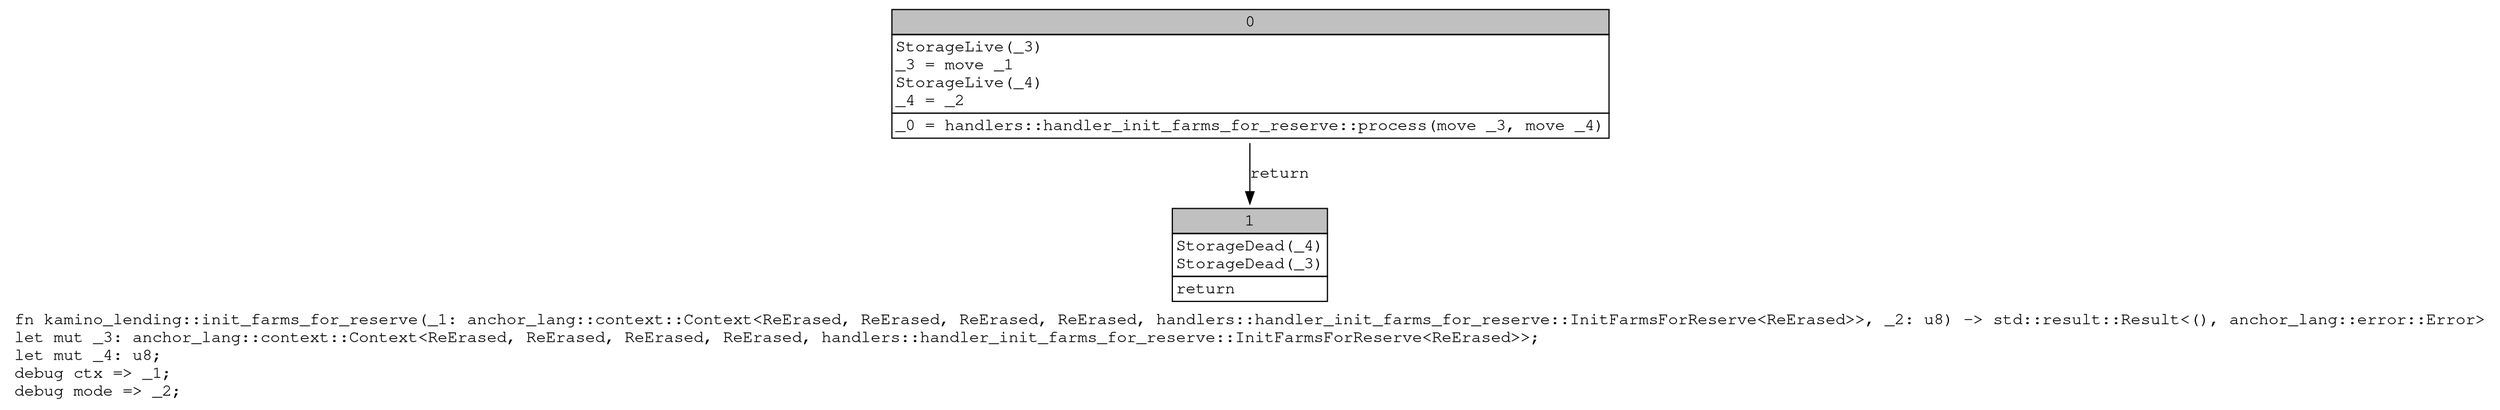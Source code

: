 digraph Mir_0_12650 {
    graph [fontname="Courier, monospace"];
    node [fontname="Courier, monospace"];
    edge [fontname="Courier, monospace"];
    label=<fn kamino_lending::init_farms_for_reserve(_1: anchor_lang::context::Context&lt;ReErased, ReErased, ReErased, ReErased, handlers::handler_init_farms_for_reserve::InitFarmsForReserve&lt;ReErased&gt;&gt;, _2: u8) -&gt; std::result::Result&lt;(), anchor_lang::error::Error&gt;<br align="left"/>let mut _3: anchor_lang::context::Context&lt;ReErased, ReErased, ReErased, ReErased, handlers::handler_init_farms_for_reserve::InitFarmsForReserve&lt;ReErased&gt;&gt;;<br align="left"/>let mut _4: u8;<br align="left"/>debug ctx =&gt; _1;<br align="left"/>debug mode =&gt; _2;<br align="left"/>>;
    bb0__0_12650 [shape="none", label=<<table border="0" cellborder="1" cellspacing="0"><tr><td bgcolor="gray" align="center" colspan="1">0</td></tr><tr><td align="left" balign="left">StorageLive(_3)<br/>_3 = move _1<br/>StorageLive(_4)<br/>_4 = _2<br/></td></tr><tr><td align="left">_0 = handlers::handler_init_farms_for_reserve::process(move _3, move _4)</td></tr></table>>];
    bb1__0_12650 [shape="none", label=<<table border="0" cellborder="1" cellspacing="0"><tr><td bgcolor="gray" align="center" colspan="1">1</td></tr><tr><td align="left" balign="left">StorageDead(_4)<br/>StorageDead(_3)<br/></td></tr><tr><td align="left">return</td></tr></table>>];
    bb0__0_12650 -> bb1__0_12650 [label="return"];
}
